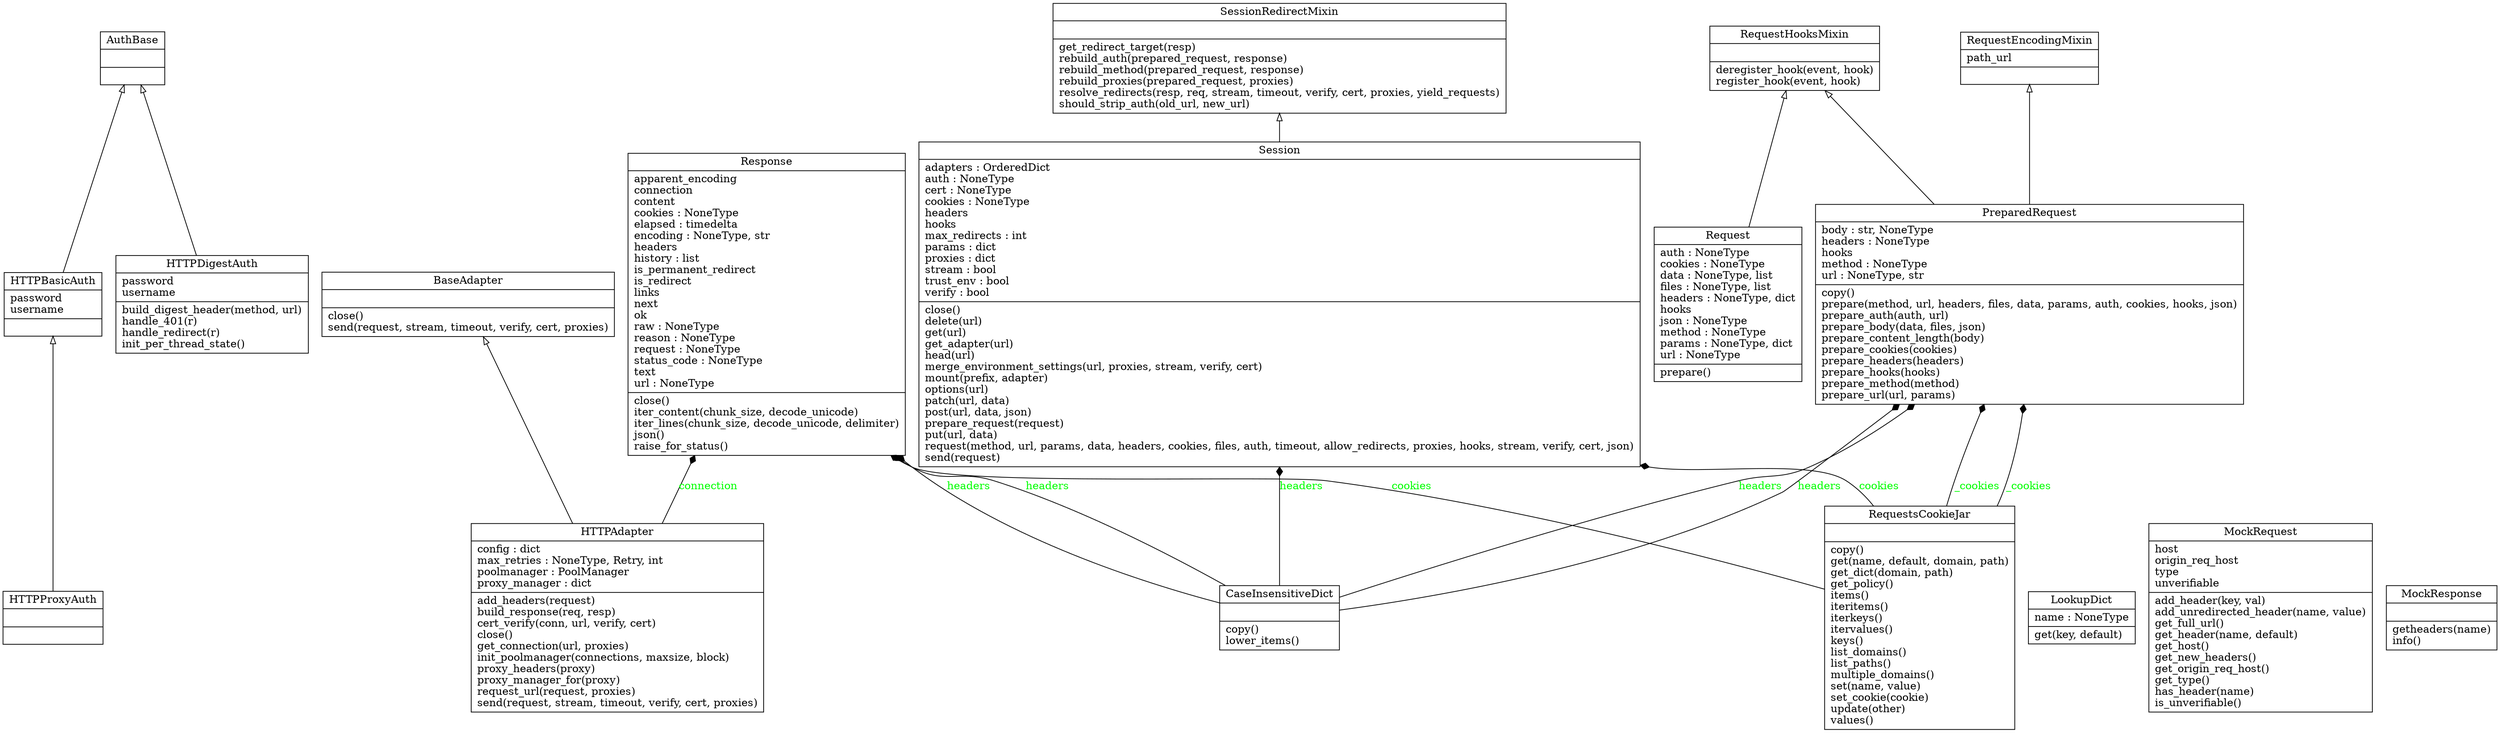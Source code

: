 digraph "classes" {
charset="utf-8"
rankdir=BT
"0" [label="{AuthBase|\l|}", shape="record"];
"1" [label="{BaseAdapter|\l|close()\lsend(request, stream, timeout, verify, cert, proxies)\l}", shape="record"];
"2" [label="{CaseInsensitiveDict|\l|copy()\llower_items()\l}", shape="record"];
"9" [label="{HTTPAdapter|config : dict\lmax_retries : NoneType, Retry, int\lpoolmanager : PoolManager\lproxy_manager : dict\l|add_headers(request)\lbuild_response(req, resp)\lcert_verify(conn, url, verify, cert)\lclose()\lget_connection(url, proxies)\linit_poolmanager(connections, maxsize, block)\lproxy_headers(proxy)\lproxy_manager_for(proxy)\lrequest_url(request, proxies)\lsend(request, stream, timeout, verify, cert, proxies)\l}", shape="record"];
"10" [label="{HTTPBasicAuth|password\lusername\l|}", shape="record"];
"11" [label="{HTTPDigestAuth|password\lusername\l|build_digest_header(method, url)\lhandle_401(r)\lhandle_redirect(r)\linit_per_thread_state()\l}", shape="record"];
"13" [label="{HTTPProxyAuth|\l|}", shape="record"];
"18" [label="{LookupDict|name : NoneType\l|get(key, default)\l}", shape="record"];
"20" [label="{MockRequest|host\lorigin_req_host\ltype\lunverifiable\l|add_header(key, val)\ladd_unredirected_header(name, value)\lget_full_url()\lget_header(name, default)\lget_host()\lget_new_headers()\lget_origin_req_host()\lget_type()\lhas_header(name)\lis_unverifiable()\l}", shape="record"];
"21" [label="{MockResponse|\l|getheaders(name)\linfo()\l}", shape="record"];
"22" [label="{PreparedRequest|body : str, NoneType\lheaders : NoneType\lhooks\lmethod : NoneType\lurl : NoneType, str\l|copy()\lprepare(method, url, headers, files, data, params, auth, cookies, hooks, json)\lprepare_auth(auth, url)\lprepare_body(data, files, json)\lprepare_content_length(body)\lprepare_cookies(cookies)\lprepare_headers(headers)\lprepare_hooks(hooks)\lprepare_method(method)\lprepare_url(url, params)\l}", shape="record"];
"25" [label="{Request|auth : NoneType\lcookies : NoneType\ldata : NoneType, list\lfiles : NoneType, list\lheaders : NoneType, dict\lhooks\ljson : NoneType\lmethod : NoneType\lparams : NoneType, dict\lurl : NoneType\l|prepare()\l}", shape="record"];
"26" [label="{RequestEncodingMixin|path_url\l|}", shape="record"];
"28" [label="{RequestHooksMixin|\l|deregister_hook(event, hook)\lregister_hook(event, hook)\l}", shape="record"];
"29" [label="{RequestsCookieJar|\l|copy()\lget(name, default, domain, path)\lget_dict(domain, path)\lget_policy()\litems()\literitems()\literkeys()\litervalues()\lkeys()\llist_domains()\llist_paths()\lmultiple_domains()\lset(name, value)\lset_cookie(cookie)\lupdate(other)\lvalues()\l}", shape="record"];
"32" [label="{Response|apparent_encoding\lconnection\lcontent\lcookies : NoneType\lelapsed : timedelta\lencoding : NoneType, str\lheaders\lhistory : list\lis_permanent_redirect\lis_redirect\llinks\lnext\lok\lraw : NoneType\lreason : NoneType\lrequest : NoneType\lstatus_code : NoneType\ltext\lurl : NoneType\l|close()\liter_content(chunk_size, decode_unicode)\liter_lines(chunk_size, decode_unicode, delimiter)\ljson()\lraise_for_status()\l}", shape="record"];
"35" [label="{Session|adapters : OrderedDict\lauth : NoneType\lcert : NoneType\lcookies : NoneType\lheaders\lhooks\lmax_redirects : int\lparams : dict\lproxies : dict\lstream : bool\ltrust_env : bool\lverify : bool\l|close()\ldelete(url)\lget(url)\lget_adapter(url)\lhead(url)\lmerge_environment_settings(url, proxies, stream, verify, cert)\lmount(prefix, adapter)\loptions(url)\lpatch(url, data)\lpost(url, data, json)\lprepare_request(request)\lput(url, data)\lrequest(method, url, params, data, headers, cookies, files, auth, timeout, allow_redirects, proxies, hooks, stream, verify, cert, json)\lsend(request)\l}", shape="record"];
"36" [label="{SessionRedirectMixin|\l|get_redirect_target(resp)\lrebuild_auth(prepared_request, response)\lrebuild_method(prepared_request, response)\lrebuild_proxies(prepared_request, proxies)\lresolve_redirects(resp, req, stream, timeout, verify, cert, proxies, yield_requests)\lshould_strip_auth(old_url, new_url)\l}", shape="record"];
"9" -> "1" [arrowhead="empty", arrowtail="none"];
"10" -> "0" [arrowhead="empty", arrowtail="none"];
"11" -> "0" [arrowhead="empty", arrowtail="none"];
"13" -> "10" [arrowhead="empty", arrowtail="none"];
"22" -> "26" [arrowhead="empty", arrowtail="none"];
"22" -> "28" [arrowhead="empty", arrowtail="none"];
"25" -> "28" [arrowhead="empty", arrowtail="none"];
"35" -> "36" [arrowhead="empty", arrowtail="none"];
"2" -> "22" [arrowhead="diamond", arrowtail="none", fontcolor="green", label="headers", style="solid"];
"2" -> "22" [arrowhead="diamond", arrowtail="none", fontcolor="green", label="headers", style="solid"];
"2" -> "32" [arrowhead="diamond", arrowtail="none", fontcolor="green", label="headers", style="solid"];
"2" -> "32" [arrowhead="diamond", arrowtail="none", fontcolor="green", label="headers", style="solid"];
"2" -> "35" [arrowhead="diamond", arrowtail="none", fontcolor="green", label="headers", style="solid"];
"9" -> "32" [arrowhead="diamond", arrowtail="none", fontcolor="green", label="connection", style="solid"];
"29" -> "22" [arrowhead="diamond", arrowtail="none", fontcolor="green", label="_cookies", style="solid"];
"29" -> "22" [arrowhead="diamond", arrowtail="none", fontcolor="green", label="_cookies", style="solid"];
"29" -> "32" [arrowhead="diamond", arrowtail="none", fontcolor="green", label="cookies", style="solid"];
"29" -> "35" [arrowhead="diamond", arrowtail="none", fontcolor="green", label="cookies", style="solid"];
}
